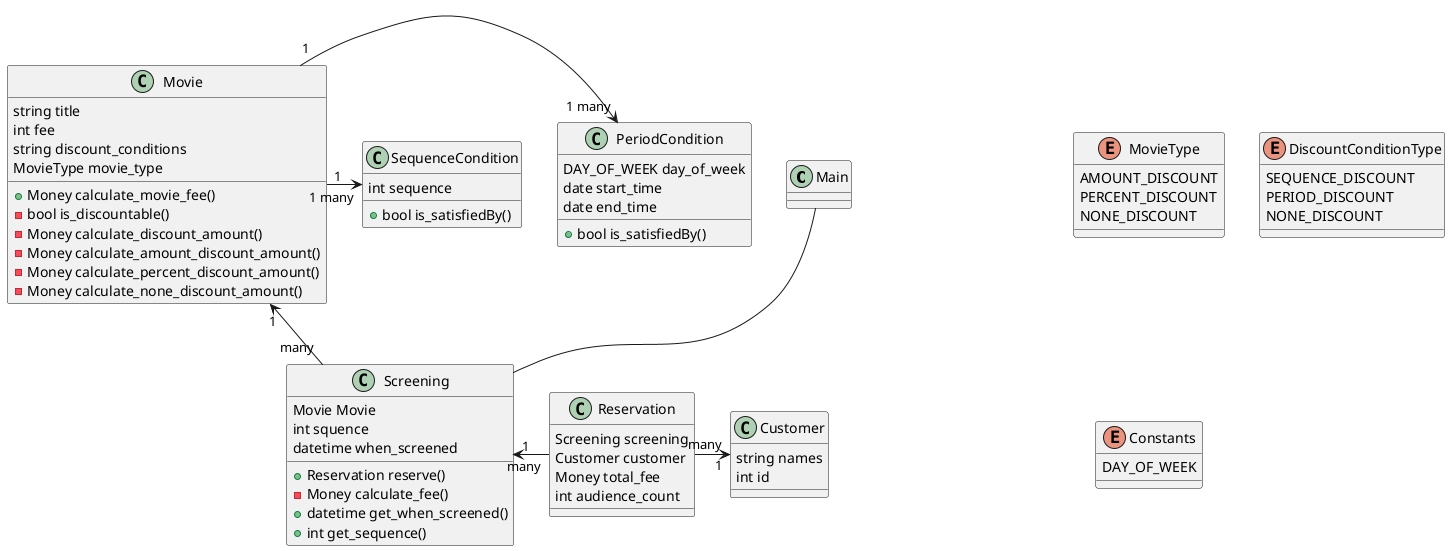 @startuml
Main --Screening
Movie "1" <-- "many" Screening
Movie "1" -> "1 many"  PeriodCondition
Movie "1" -> "1 many"  SequenceCondition
Screening "1" <- "many" Reservation
Reservation "many" -> "1" Customer


class Screening{
    Movie Movie
    int squence
    datetime when_screened
    +Reservation reserve()
    -Money calculate_fee()
    +datetime get_when_screened()
    +int get_sequence()
}

Class Movie{
    string title
    int fee
    string discount_conditions
    MovieType movie_type

    +Money calculate_movie_fee()
    -bool is_discountable()
    -Money calculate_discount_amount()
    -Money calculate_amount_discount_amount()
    -Money calculate_percent_discount_amount()
    -Money calculate_none_discount_amount()
}

class PeriodCondition{
    DAY_OF_WEEK day_of_week
    date start_time
    date end_time

    +bool is_satisfiedBy()
}

class SequenceCondition{
    int sequence

    +bool is_satisfiedBy()
}

' class DiscountCondition{
'     MovieType type
'     int sequence
'     DAY_OF_WEEK day_of_week
'     date start_time
'     date end_time

'     +bool is_satisfiedBy()
'     -bool is_satisfied_by_period()
'     -bool is_satisfied_by_sequence()
' }

class Reservation{
    Screening screening
    Customer customer
    Money total_fee
    int audience_count

}

class Customer{
    string names
    int id
}

enum MovieType{
    AMOUNT_DISCOUNT
    PERCENT_DISCOUNT
    NONE_DISCOUNT
}

enum DiscountConditionType{
    SEQUENCE_DISCOUNT
    PERIOD_DISCOUNT
    NONE_DISCOUNT
}

enum Constants{
    DAY_OF_WEEK
}
@enduml